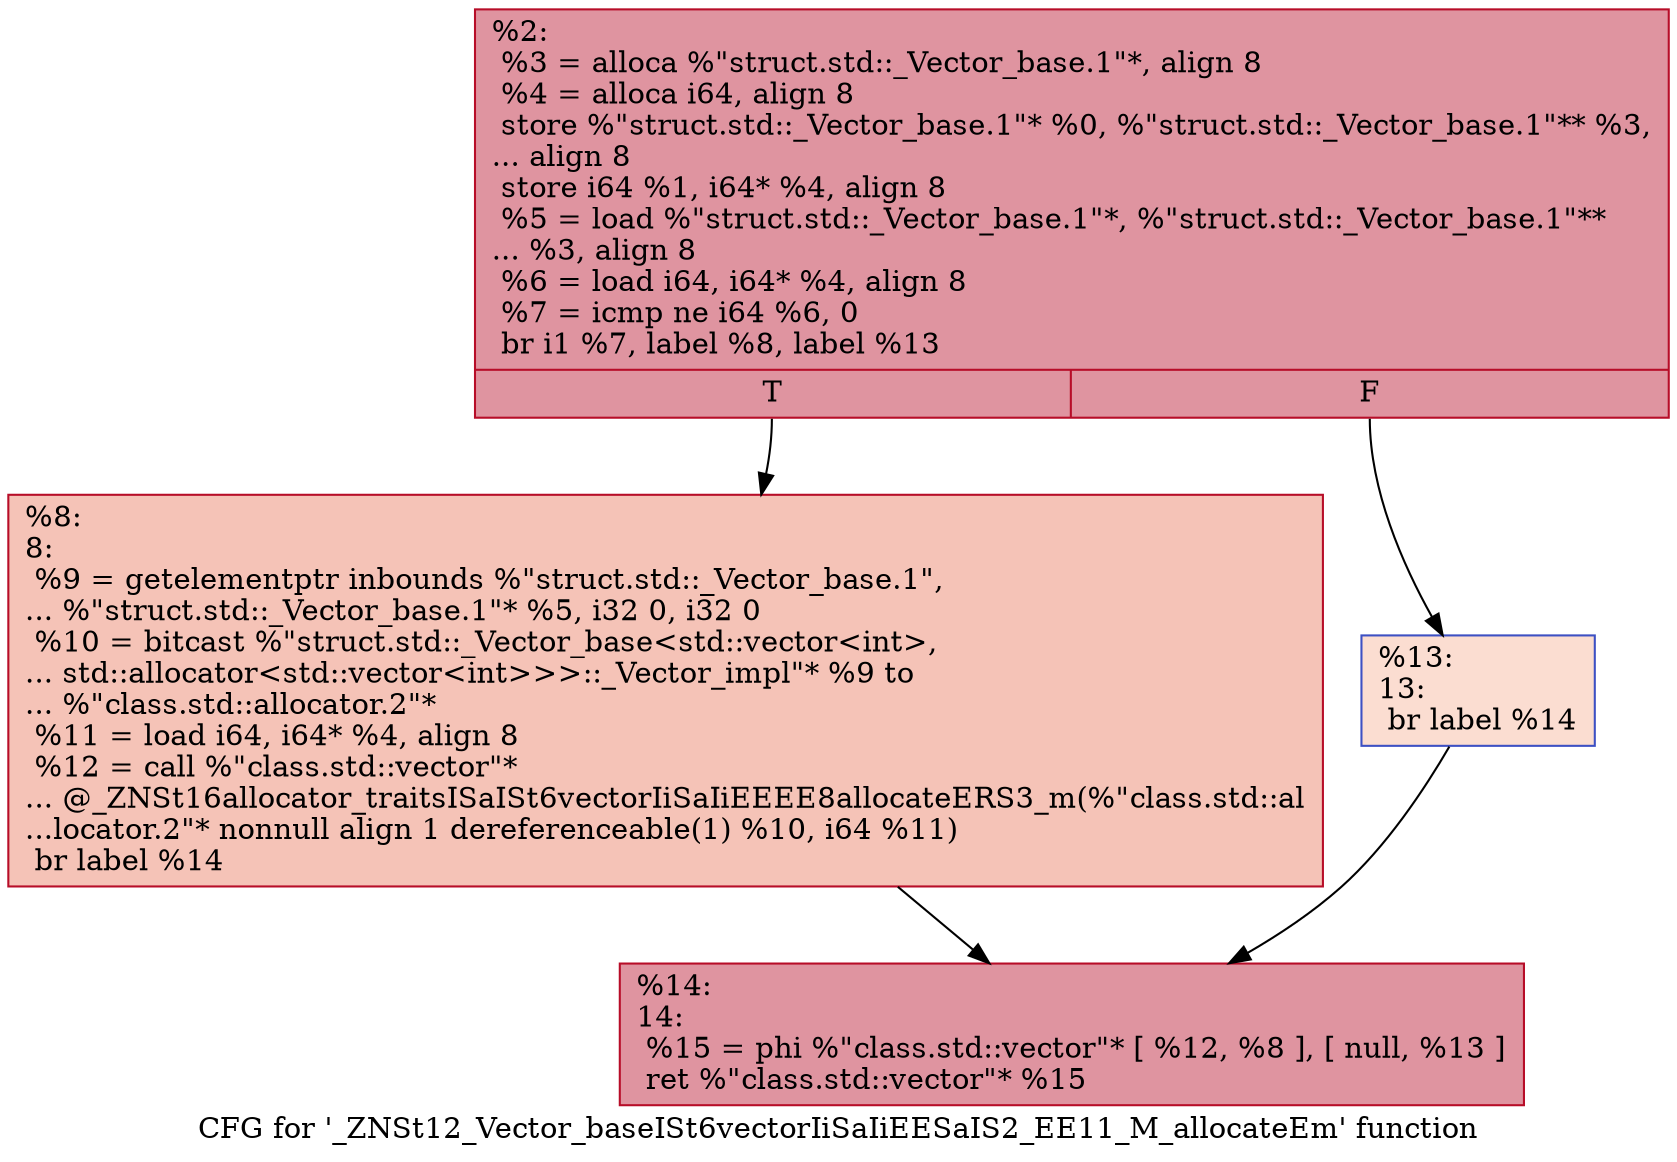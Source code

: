digraph "CFG for '_ZNSt12_Vector_baseISt6vectorIiSaIiEESaIS2_EE11_M_allocateEm' function" {
	label="CFG for '_ZNSt12_Vector_baseISt6vectorIiSaIiEESaIS2_EE11_M_allocateEm' function";

	Node0x559aeaaea960 [shape=record,color="#b70d28ff", style=filled, fillcolor="#b70d2870",label="{%2:\l  %3 = alloca %\"struct.std::_Vector_base.1\"*, align 8\l  %4 = alloca i64, align 8\l  store %\"struct.std::_Vector_base.1\"* %0, %\"struct.std::_Vector_base.1\"** %3,\l... align 8\l  store i64 %1, i64* %4, align 8\l  %5 = load %\"struct.std::_Vector_base.1\"*, %\"struct.std::_Vector_base.1\"**\l... %3, align 8\l  %6 = load i64, i64* %4, align 8\l  %7 = icmp ne i64 %6, 0\l  br i1 %7, label %8, label %13\l|{<s0>T|<s1>F}}"];
	Node0x559aeaaea960:s0 -> Node0x559aeaaead30;
	Node0x559aeaaea960:s1 -> Node0x559aeaaead80;
	Node0x559aeaaead30 [shape=record,color="#b70d28ff", style=filled, fillcolor="#e8765c70",label="{%8:\l8:                                                \l  %9 = getelementptr inbounds %\"struct.std::_Vector_base.1\",\l... %\"struct.std::_Vector_base.1\"* %5, i32 0, i32 0\l  %10 = bitcast %\"struct.std::_Vector_base\<std::vector\<int\>,\l... std::allocator\<std::vector\<int\>\>\>::_Vector_impl\"* %9 to\l... %\"class.std::allocator.2\"*\l  %11 = load i64, i64* %4, align 8\l  %12 = call %\"class.std::vector\"*\l... @_ZNSt16allocator_traitsISaISt6vectorIiSaIiEEEE8allocateERS3_m(%\"class.std::al\l...locator.2\"* nonnull align 1 dereferenceable(1) %10, i64 %11)\l  br label %14\l}"];
	Node0x559aeaaead30 -> Node0x559aeaaea9b0;
	Node0x559aeaaead80 [shape=record,color="#3d50c3ff", style=filled, fillcolor="#f7b39670",label="{%13:\l13:                                               \l  br label %14\l}"];
	Node0x559aeaaead80 -> Node0x559aeaaea9b0;
	Node0x559aeaaea9b0 [shape=record,color="#b70d28ff", style=filled, fillcolor="#b70d2870",label="{%14:\l14:                                               \l  %15 = phi %\"class.std::vector\"* [ %12, %8 ], [ null, %13 ]\l  ret %\"class.std::vector\"* %15\l}"];
}
